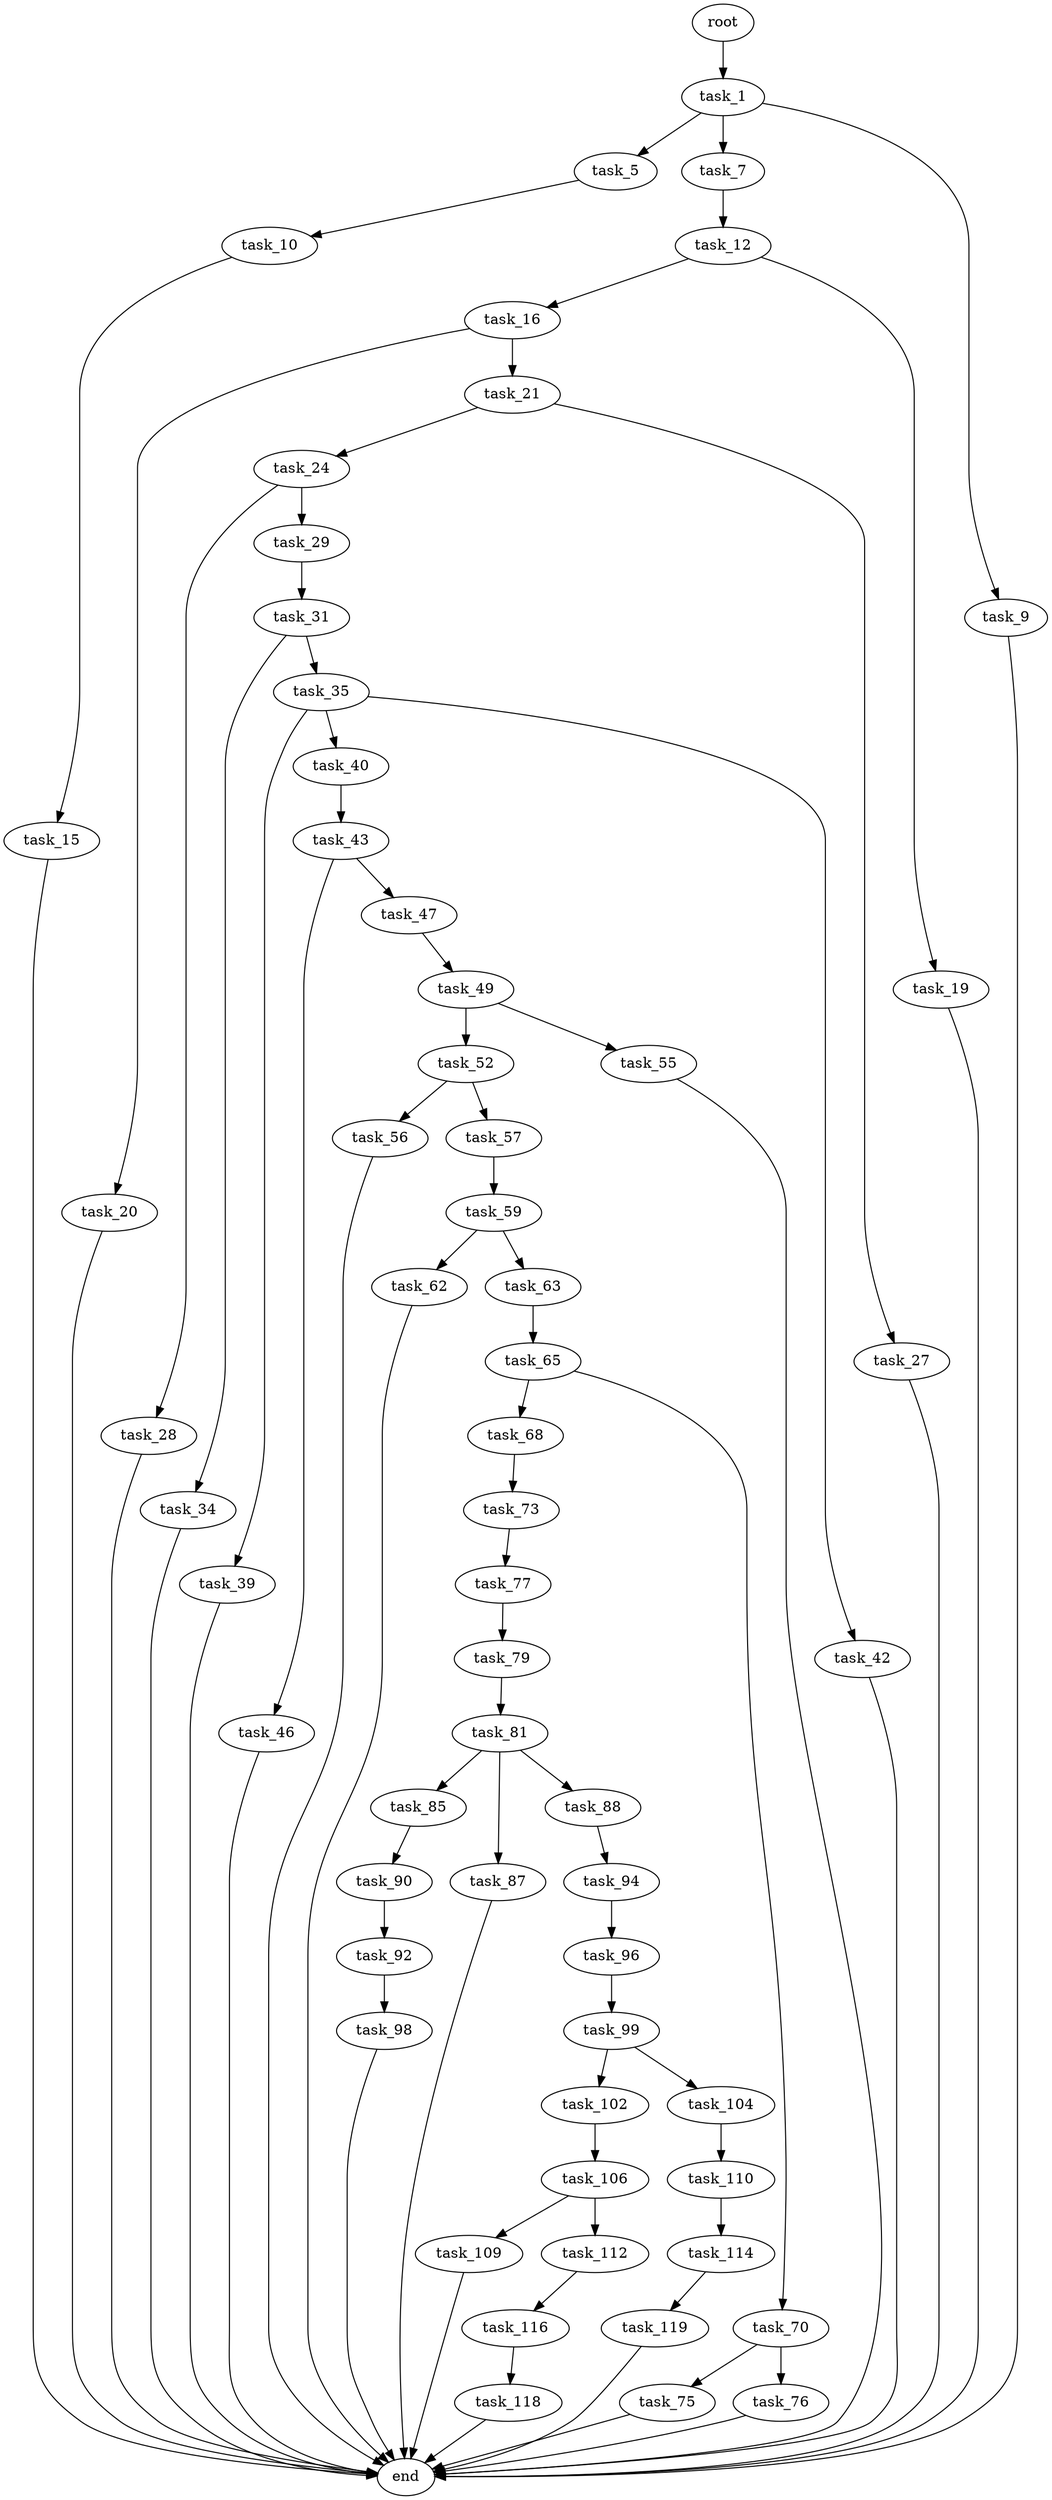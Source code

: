 digraph G {
  root [size="0.000000"];
  task_1 [size="20824203236.000000"];
  task_5 [size="368293445632.000000"];
  task_7 [size="41801245178.000000"];
  task_9 [size="8237354308.000000"];
  task_10 [size="231928233984.000000"];
  task_12 [size="1704809143.000000"];
  end [size="0.000000"];
  task_15 [size="2133004969.000000"];
  task_16 [size="68719476736.000000"];
  task_19 [size="19255599808.000000"];
  task_20 [size="109297828043.000000"];
  task_21 [size="733789321.000000"];
  task_24 [size="3389815271.000000"];
  task_27 [size="1882097456.000000"];
  task_28 [size="26554018647.000000"];
  task_29 [size="198123072360.000000"];
  task_31 [size="12465332168.000000"];
  task_34 [size="38684743892.000000"];
  task_35 [size="549755813888.000000"];
  task_39 [size="1690427582.000000"];
  task_40 [size="4821374121.000000"];
  task_42 [size="1194705746795.000000"];
  task_43 [size="233492353807.000000"];
  task_46 [size="19759544271.000000"];
  task_47 [size="6977034542.000000"];
  task_49 [size="26673200691.000000"];
  task_52 [size="8517574613.000000"];
  task_55 [size="63427015116.000000"];
  task_56 [size="1073741824000.000000"];
  task_57 [size="13761475211.000000"];
  task_59 [size="28991029248.000000"];
  task_62 [size="28991029248.000000"];
  task_63 [size="1073741824000.000000"];
  task_65 [size="5720573969.000000"];
  task_68 [size="275975817396.000000"];
  task_70 [size="22588197432.000000"];
  task_73 [size="185544628440.000000"];
  task_75 [size="429829250136.000000"];
  task_76 [size="68719476736.000000"];
  task_77 [size="3742497436.000000"];
  task_79 [size="134217728000.000000"];
  task_81 [size="17064461796.000000"];
  task_85 [size="280332005148.000000"];
  task_87 [size="30396185980.000000"];
  task_88 [size="231928233984.000000"];
  task_90 [size="94056854821.000000"];
  task_94 [size="231928233984.000000"];
  task_92 [size="6971421116.000000"];
  task_98 [size="28991029248.000000"];
  task_96 [size="14009837415.000000"];
  task_99 [size="6377463519.000000"];
  task_102 [size="749410941908.000000"];
  task_104 [size="6486841496.000000"];
  task_106 [size="1073741824000.000000"];
  task_110 [size="368293445632.000000"];
  task_109 [size="549755813888.000000"];
  task_112 [size="25509487433.000000"];
  task_114 [size="8589934592.000000"];
  task_116 [size="17081279643.000000"];
  task_119 [size="368293445632.000000"];
  task_118 [size="14700069262.000000"];

  root -> task_1 [size="1.000000"];
  task_1 -> task_5 [size="536870912.000000"];
  task_1 -> task_7 [size="536870912.000000"];
  task_1 -> task_9 [size="536870912.000000"];
  task_5 -> task_10 [size="411041792.000000"];
  task_7 -> task_12 [size="838860800.000000"];
  task_9 -> end [size="1.000000"];
  task_10 -> task_15 [size="301989888.000000"];
  task_12 -> task_16 [size="33554432.000000"];
  task_12 -> task_19 [size="33554432.000000"];
  task_15 -> end [size="1.000000"];
  task_16 -> task_20 [size="134217728.000000"];
  task_16 -> task_21 [size="134217728.000000"];
  task_19 -> end [size="1.000000"];
  task_20 -> end [size="1.000000"];
  task_21 -> task_24 [size="75497472.000000"];
  task_21 -> task_27 [size="75497472.000000"];
  task_24 -> task_28 [size="75497472.000000"];
  task_24 -> task_29 [size="75497472.000000"];
  task_27 -> end [size="1.000000"];
  task_28 -> end [size="1.000000"];
  task_29 -> task_31 [size="134217728.000000"];
  task_31 -> task_34 [size="411041792.000000"];
  task_31 -> task_35 [size="411041792.000000"];
  task_34 -> end [size="1.000000"];
  task_35 -> task_39 [size="536870912.000000"];
  task_35 -> task_40 [size="536870912.000000"];
  task_35 -> task_42 [size="536870912.000000"];
  task_39 -> end [size="1.000000"];
  task_40 -> task_43 [size="75497472.000000"];
  task_42 -> end [size="1.000000"];
  task_43 -> task_46 [size="411041792.000000"];
  task_43 -> task_47 [size="411041792.000000"];
  task_46 -> end [size="1.000000"];
  task_47 -> task_49 [size="301989888.000000"];
  task_49 -> task_52 [size="838860800.000000"];
  task_49 -> task_55 [size="838860800.000000"];
  task_52 -> task_56 [size="301989888.000000"];
  task_52 -> task_57 [size="301989888.000000"];
  task_55 -> end [size="1.000000"];
  task_56 -> end [size="1.000000"];
  task_57 -> task_59 [size="679477248.000000"];
  task_59 -> task_62 [size="75497472.000000"];
  task_59 -> task_63 [size="75497472.000000"];
  task_62 -> end [size="1.000000"];
  task_63 -> task_65 [size="838860800.000000"];
  task_65 -> task_68 [size="301989888.000000"];
  task_65 -> task_70 [size="301989888.000000"];
  task_68 -> task_73 [size="838860800.000000"];
  task_70 -> task_75 [size="75497472.000000"];
  task_70 -> task_76 [size="75497472.000000"];
  task_73 -> task_77 [size="134217728.000000"];
  task_75 -> end [size="1.000000"];
  task_76 -> end [size="1.000000"];
  task_77 -> task_79 [size="209715200.000000"];
  task_79 -> task_81 [size="209715200.000000"];
  task_81 -> task_85 [size="536870912.000000"];
  task_81 -> task_87 [size="536870912.000000"];
  task_81 -> task_88 [size="536870912.000000"];
  task_85 -> task_90 [size="536870912.000000"];
  task_87 -> end [size="1.000000"];
  task_88 -> task_94 [size="301989888.000000"];
  task_90 -> task_92 [size="75497472.000000"];
  task_94 -> task_96 [size="301989888.000000"];
  task_92 -> task_98 [size="33554432.000000"];
  task_98 -> end [size="1.000000"];
  task_96 -> task_99 [size="411041792.000000"];
  task_99 -> task_102 [size="301989888.000000"];
  task_99 -> task_104 [size="301989888.000000"];
  task_102 -> task_106 [size="679477248.000000"];
  task_104 -> task_110 [size="301989888.000000"];
  task_106 -> task_109 [size="838860800.000000"];
  task_106 -> task_112 [size="838860800.000000"];
  task_110 -> task_114 [size="411041792.000000"];
  task_109 -> end [size="1.000000"];
  task_112 -> task_116 [size="411041792.000000"];
  task_114 -> task_119 [size="33554432.000000"];
  task_116 -> task_118 [size="301989888.000000"];
  task_119 -> end [size="1.000000"];
  task_118 -> end [size="1.000000"];
}
